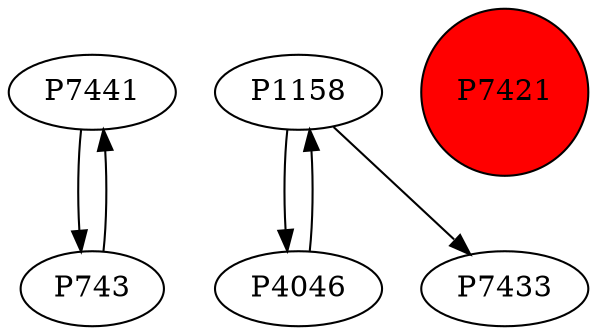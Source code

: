 digraph {
	P7441 -> P743
	P1158 -> P4046
	P743 -> P7441
	P4046 -> P1158
	P1158 -> P7433
	P7421 [shape=circle]
	P7421 [style=filled]
	P7421 [fillcolor=red]
}